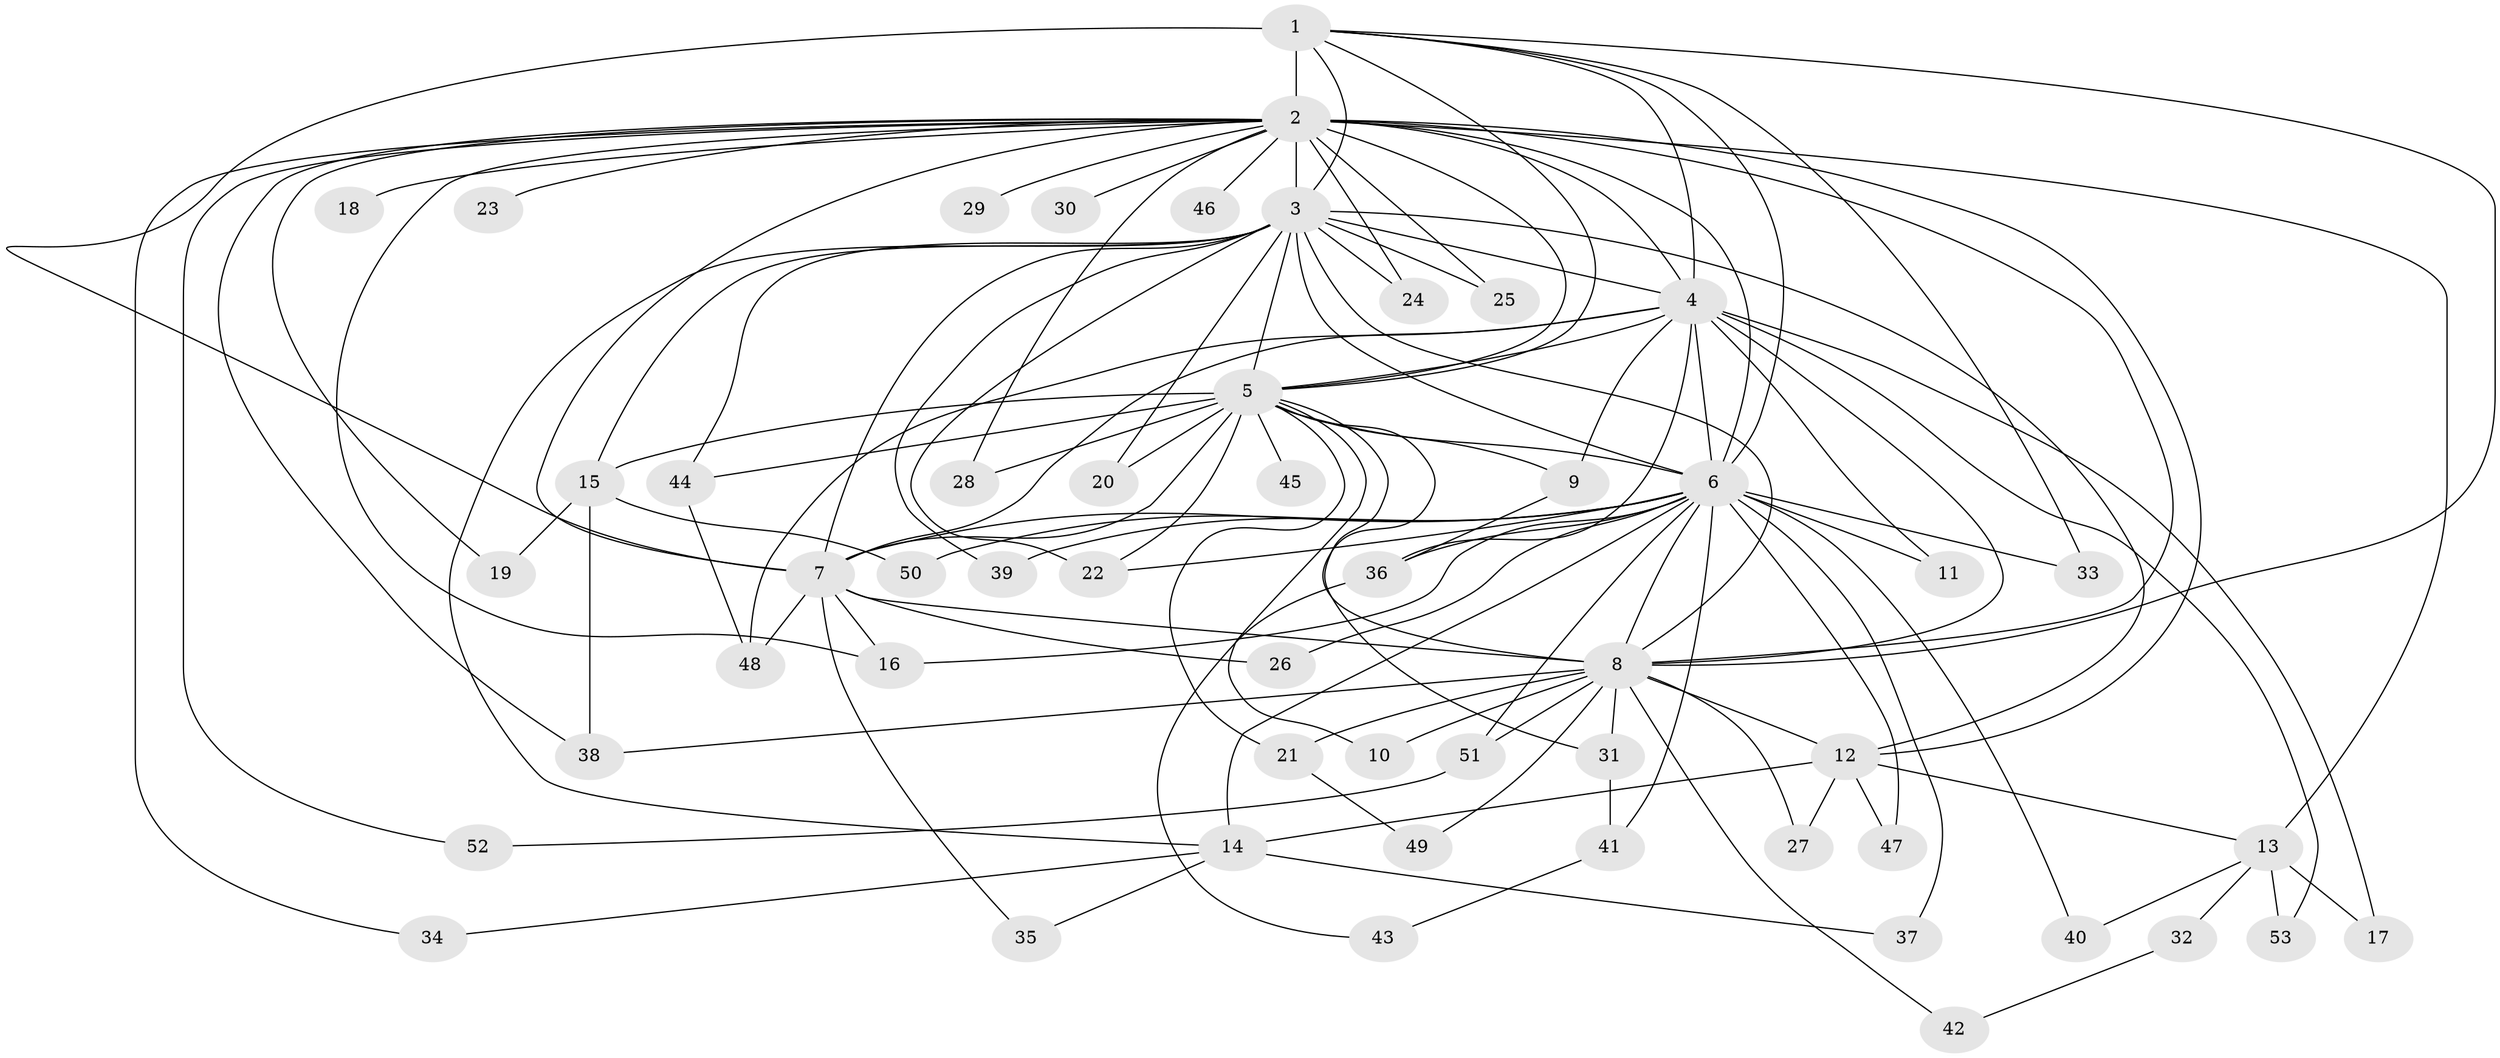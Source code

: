 // original degree distribution, {25: 0.011363636363636364, 12: 0.011363636363636364, 23: 0.011363636363636364, 18: 0.011363636363636364, 24: 0.011363636363636364, 19: 0.011363636363636364, 20: 0.03409090909090909, 17: 0.011363636363636364, 3: 0.23863636363636365, 2: 0.5681818181818182, 5: 0.03409090909090909, 8: 0.022727272727272728, 6: 0.011363636363636364, 4: 0.011363636363636364}
// Generated by graph-tools (version 1.1) at 2025/50/03/04/25 22:50:02]
// undirected, 53 vertices, 118 edges
graph export_dot {
  node [color=gray90,style=filled];
  1;
  2;
  3;
  4;
  5;
  6;
  7;
  8;
  9;
  10;
  11;
  12;
  13;
  14;
  15;
  16;
  17;
  18;
  19;
  20;
  21;
  22;
  23;
  24;
  25;
  26;
  27;
  28;
  29;
  30;
  31;
  32;
  33;
  34;
  35;
  36;
  37;
  38;
  39;
  40;
  41;
  42;
  43;
  44;
  45;
  46;
  47;
  48;
  49;
  50;
  51;
  52;
  53;
  1 -- 2 [weight=16.0];
  1 -- 3 [weight=1.0];
  1 -- 4 [weight=1.0];
  1 -- 5 [weight=1.0];
  1 -- 6 [weight=2.0];
  1 -- 7 [weight=2.0];
  1 -- 8 [weight=1.0];
  1 -- 33 [weight=1.0];
  2 -- 3 [weight=3.0];
  2 -- 4 [weight=4.0];
  2 -- 5 [weight=4.0];
  2 -- 6 [weight=4.0];
  2 -- 7 [weight=6.0];
  2 -- 8 [weight=2.0];
  2 -- 12 [weight=1.0];
  2 -- 13 [weight=2.0];
  2 -- 16 [weight=2.0];
  2 -- 18 [weight=2.0];
  2 -- 19 [weight=2.0];
  2 -- 23 [weight=1.0];
  2 -- 24 [weight=1.0];
  2 -- 25 [weight=1.0];
  2 -- 28 [weight=1.0];
  2 -- 29 [weight=2.0];
  2 -- 30 [weight=2.0];
  2 -- 34 [weight=1.0];
  2 -- 38 [weight=1.0];
  2 -- 46 [weight=2.0];
  2 -- 52 [weight=1.0];
  3 -- 4 [weight=2.0];
  3 -- 5 [weight=1.0];
  3 -- 6 [weight=3.0];
  3 -- 7 [weight=1.0];
  3 -- 8 [weight=2.0];
  3 -- 12 [weight=1.0];
  3 -- 14 [weight=2.0];
  3 -- 15 [weight=1.0];
  3 -- 20 [weight=1.0];
  3 -- 22 [weight=1.0];
  3 -- 24 [weight=1.0];
  3 -- 25 [weight=1.0];
  3 -- 39 [weight=1.0];
  3 -- 44 [weight=1.0];
  4 -- 5 [weight=1.0];
  4 -- 6 [weight=2.0];
  4 -- 7 [weight=1.0];
  4 -- 8 [weight=1.0];
  4 -- 9 [weight=1.0];
  4 -- 11 [weight=1.0];
  4 -- 17 [weight=1.0];
  4 -- 36 [weight=1.0];
  4 -- 48 [weight=1.0];
  4 -- 53 [weight=1.0];
  5 -- 6 [weight=3.0];
  5 -- 7 [weight=1.0];
  5 -- 8 [weight=1.0];
  5 -- 9 [weight=1.0];
  5 -- 10 [weight=1.0];
  5 -- 15 [weight=1.0];
  5 -- 20 [weight=1.0];
  5 -- 21 [weight=1.0];
  5 -- 22 [weight=1.0];
  5 -- 28 [weight=1.0];
  5 -- 31 [weight=1.0];
  5 -- 44 [weight=1.0];
  5 -- 45 [weight=1.0];
  6 -- 7 [weight=3.0];
  6 -- 8 [weight=2.0];
  6 -- 11 [weight=1.0];
  6 -- 14 [weight=1.0];
  6 -- 16 [weight=2.0];
  6 -- 22 [weight=1.0];
  6 -- 26 [weight=1.0];
  6 -- 33 [weight=2.0];
  6 -- 36 [weight=1.0];
  6 -- 37 [weight=1.0];
  6 -- 39 [weight=1.0];
  6 -- 40 [weight=1.0];
  6 -- 41 [weight=1.0];
  6 -- 47 [weight=1.0];
  6 -- 50 [weight=1.0];
  6 -- 51 [weight=1.0];
  7 -- 8 [weight=1.0];
  7 -- 16 [weight=1.0];
  7 -- 26 [weight=1.0];
  7 -- 35 [weight=1.0];
  7 -- 48 [weight=1.0];
  8 -- 10 [weight=1.0];
  8 -- 12 [weight=2.0];
  8 -- 21 [weight=1.0];
  8 -- 27 [weight=1.0];
  8 -- 31 [weight=1.0];
  8 -- 38 [weight=1.0];
  8 -- 42 [weight=1.0];
  8 -- 49 [weight=1.0];
  8 -- 51 [weight=1.0];
  9 -- 36 [weight=1.0];
  12 -- 13 [weight=1.0];
  12 -- 14 [weight=1.0];
  12 -- 27 [weight=1.0];
  12 -- 47 [weight=1.0];
  13 -- 17 [weight=1.0];
  13 -- 32 [weight=1.0];
  13 -- 40 [weight=1.0];
  13 -- 53 [weight=1.0];
  14 -- 34 [weight=1.0];
  14 -- 35 [weight=1.0];
  14 -- 37 [weight=1.0];
  15 -- 19 [weight=1.0];
  15 -- 38 [weight=1.0];
  15 -- 50 [weight=1.0];
  21 -- 49 [weight=1.0];
  31 -- 41 [weight=1.0];
  32 -- 42 [weight=1.0];
  36 -- 43 [weight=1.0];
  41 -- 43 [weight=1.0];
  44 -- 48 [weight=1.0];
  51 -- 52 [weight=1.0];
}
